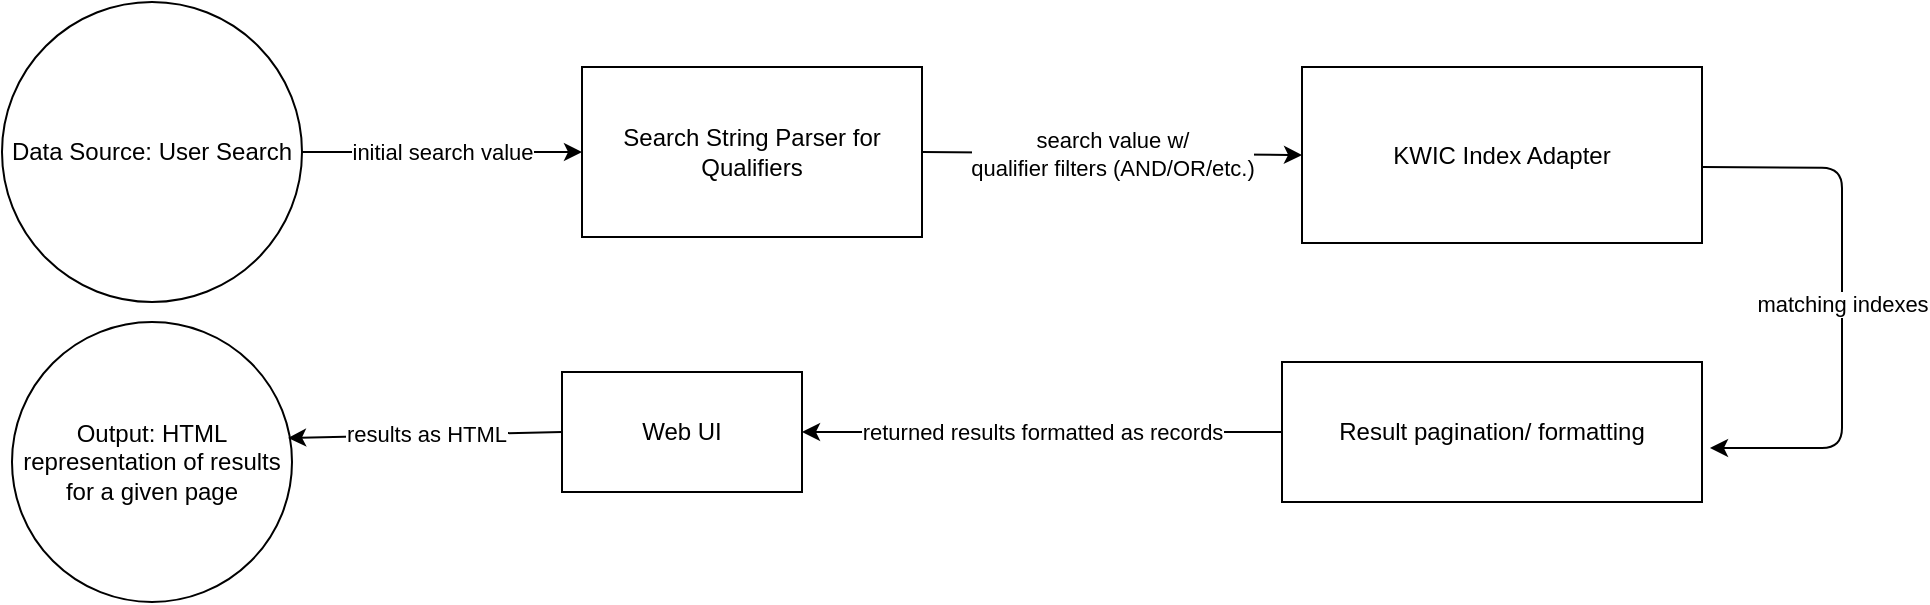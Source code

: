 <mxfile version="12.3.5" type="github" pages="1">
  <diagram id="6N54T0ZuFAozqggR75nm" name="Page-1">
    <mxGraphModel dx="1063" dy="447" grid="1" gridSize="10" guides="1" tooltips="1" connect="1" arrows="1" fold="1" page="1" pageScale="1" pageWidth="1600" pageHeight="1200" math="0" shadow="0">
      <root>
        <mxCell id="0"/>
        <mxCell id="1" parent="0"/>
        <mxCell id="6QSQMjagxgdEN8BtEcpT-1" value="Data Source: User Search" style="ellipse;whiteSpace=wrap;html=1;aspect=fixed;" vertex="1" parent="1">
          <mxGeometry x="160" y="180" width="150" height="150" as="geometry"/>
        </mxCell>
        <mxCell id="6QSQMjagxgdEN8BtEcpT-2" value="Search String Parser for Qualifiers" style="rounded=0;whiteSpace=wrap;html=1;" vertex="1" parent="1">
          <mxGeometry x="450" y="212.5" width="170" height="85" as="geometry"/>
        </mxCell>
        <mxCell id="6QSQMjagxgdEN8BtEcpT-3" value="initial search value" style="endArrow=classic;html=1;entryX=0;entryY=0.5;entryDx=0;entryDy=0;exitX=1;exitY=0.5;exitDx=0;exitDy=0;" edge="1" parent="1" source="6QSQMjagxgdEN8BtEcpT-1" target="6QSQMjagxgdEN8BtEcpT-2">
          <mxGeometry width="50" height="50" relative="1" as="geometry">
            <mxPoint x="370" y="250" as="sourcePoint"/>
            <mxPoint x="360" y="205" as="targetPoint"/>
          </mxGeometry>
        </mxCell>
        <mxCell id="6QSQMjagxgdEN8BtEcpT-4" value="KWIC Index Adapter" style="rounded=0;whiteSpace=wrap;html=1;" vertex="1" parent="1">
          <mxGeometry x="810" y="212.5" width="200" height="88" as="geometry"/>
        </mxCell>
        <mxCell id="6QSQMjagxgdEN8BtEcpT-5" value="search value w/&lt;br&gt;qualifier filters (AND/OR/etc.)" style="endArrow=classic;html=1;exitX=1;exitY=0.5;exitDx=0;exitDy=0;entryX=0;entryY=0.5;entryDx=0;entryDy=0;" edge="1" parent="1" source="6QSQMjagxgdEN8BtEcpT-2" target="6QSQMjagxgdEN8BtEcpT-4">
          <mxGeometry width="50" height="50" relative="1" as="geometry">
            <mxPoint x="160" y="400" as="sourcePoint"/>
            <mxPoint x="210" y="350" as="targetPoint"/>
          </mxGeometry>
        </mxCell>
        <mxCell id="6QSQMjagxgdEN8BtEcpT-6" value="Result pagination/ formatting" style="rounded=0;whiteSpace=wrap;html=1;" vertex="1" parent="1">
          <mxGeometry x="800" y="360" width="210" height="70" as="geometry"/>
        </mxCell>
        <mxCell id="6QSQMjagxgdEN8BtEcpT-7" value="matching indexes" style="endArrow=classic;html=1;entryX=1.019;entryY=0.614;entryDx=0;entryDy=0;entryPerimeter=0;" edge="1" parent="1" target="6QSQMjagxgdEN8BtEcpT-6">
          <mxGeometry width="50" height="50" relative="1" as="geometry">
            <mxPoint x="1010" y="262.5" as="sourcePoint"/>
            <mxPoint x="1080" y="480" as="targetPoint"/>
            <Array as="points">
              <mxPoint x="1080" y="263"/>
              <mxPoint x="1080" y="403"/>
            </Array>
          </mxGeometry>
        </mxCell>
        <mxCell id="6QSQMjagxgdEN8BtEcpT-9" value="Output: HTML representation of results for a given page" style="ellipse;whiteSpace=wrap;html=1;aspect=fixed;" vertex="1" parent="1">
          <mxGeometry x="165" y="340" width="140" height="140" as="geometry"/>
        </mxCell>
        <mxCell id="6QSQMjagxgdEN8BtEcpT-10" value="Web UI" style="rounded=0;whiteSpace=wrap;html=1;" vertex="1" parent="1">
          <mxGeometry x="440" y="365" width="120" height="60" as="geometry"/>
        </mxCell>
        <mxCell id="6QSQMjagxgdEN8BtEcpT-11" value="returned results formatted as records" style="endArrow=classic;html=1;exitX=0;exitY=0.5;exitDx=0;exitDy=0;entryX=1;entryY=0.5;entryDx=0;entryDy=0;" edge="1" parent="1" source="6QSQMjagxgdEN8BtEcpT-6" target="6QSQMjagxgdEN8BtEcpT-10">
          <mxGeometry width="50" height="50" relative="1" as="geometry">
            <mxPoint x="160" y="540" as="sourcePoint"/>
            <mxPoint x="644" y="399" as="targetPoint"/>
          </mxGeometry>
        </mxCell>
        <mxCell id="6QSQMjagxgdEN8BtEcpT-12" value="results as HTML" style="endArrow=classic;html=1;exitX=0;exitY=0.5;exitDx=0;exitDy=0;entryX=0.986;entryY=0.414;entryDx=0;entryDy=0;entryPerimeter=0;" edge="1" parent="1" source="6QSQMjagxgdEN8BtEcpT-10" target="6QSQMjagxgdEN8BtEcpT-9">
          <mxGeometry width="50" height="50" relative="1" as="geometry">
            <mxPoint x="160" y="550" as="sourcePoint"/>
            <mxPoint x="210" y="500" as="targetPoint"/>
          </mxGeometry>
        </mxCell>
      </root>
    </mxGraphModel>
  </diagram>
</mxfile>
